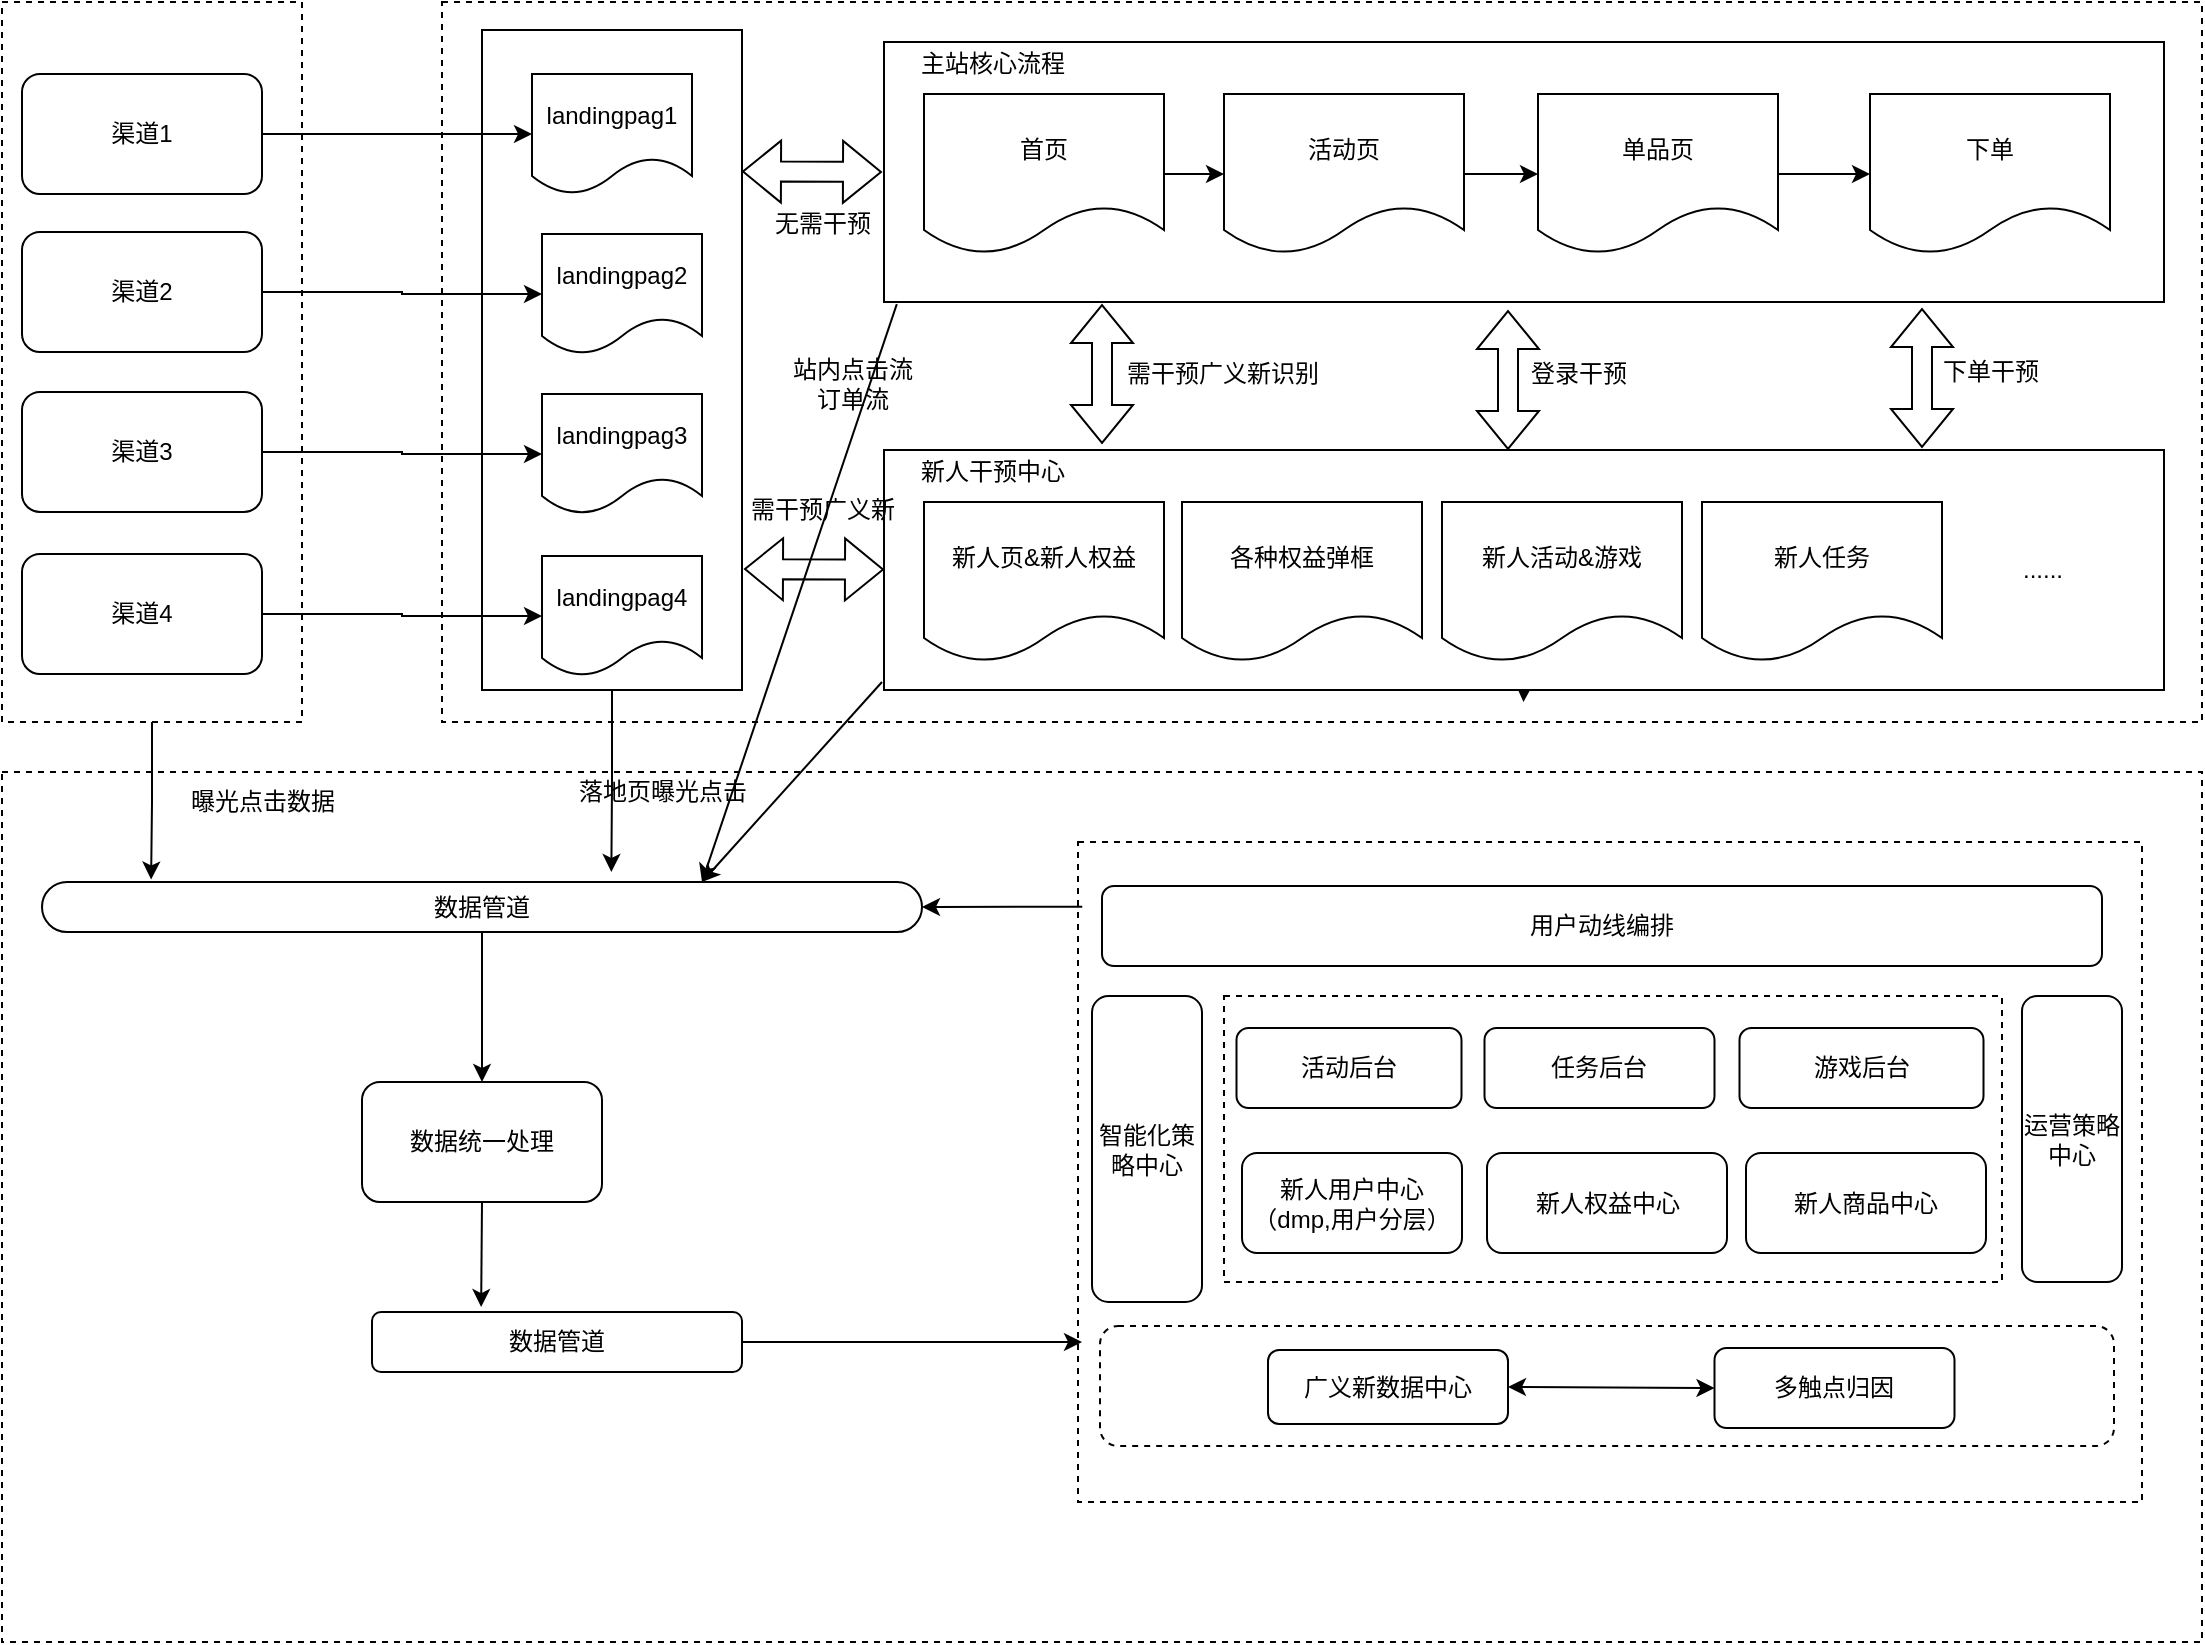 <mxfile version="20.4.0" type="github">
  <diagram id="0dBSCYIOzl0Dh5r4dUYV" name="Page-1">
    <mxGraphModel dx="1543" dy="920" grid="1" gridSize="10" guides="1" tooltips="1" connect="1" arrows="1" fold="1" page="1" pageScale="1" pageWidth="827" pageHeight="1169" math="0" shadow="0">
      <root>
        <mxCell id="0" />
        <mxCell id="1" parent="0" />
        <mxCell id="idBV6mfvMlumSGSyqYpo-84" value="" style="whiteSpace=wrap;html=1;dashed=1;" vertex="1" parent="1">
          <mxGeometry x="120" y="555" width="1100" height="435" as="geometry" />
        </mxCell>
        <mxCell id="idBV6mfvMlumSGSyqYpo-1" value="" style="whiteSpace=wrap;html=1;dashed=1;" vertex="1" parent="1">
          <mxGeometry x="340" y="170" width="880" height="360" as="geometry" />
        </mxCell>
        <mxCell id="idBV6mfvMlumSGSyqYpo-52" value="" style="edgeStyle=orthogonalEdgeStyle;rounded=0;orthogonalLoop=1;jettySize=auto;html=1;entryX=0.124;entryY=-0.05;entryDx=0;entryDy=0;entryPerimeter=0;" edge="1" parent="1" source="idBV6mfvMlumSGSyqYpo-2" target="idBV6mfvMlumSGSyqYpo-41">
          <mxGeometry relative="1" as="geometry" />
        </mxCell>
        <mxCell id="idBV6mfvMlumSGSyqYpo-2" value="" style="rounded=0;whiteSpace=wrap;html=1;dashed=1;" vertex="1" parent="1">
          <mxGeometry x="120" y="170" width="150" height="360" as="geometry" />
        </mxCell>
        <mxCell id="idBV6mfvMlumSGSyqYpo-55" value="" style="edgeStyle=orthogonalEdgeStyle;rounded=0;orthogonalLoop=1;jettySize=auto;html=1;entryX=0.647;entryY=-0.2;entryDx=0;entryDy=0;entryPerimeter=0;" edge="1" parent="1" source="idBV6mfvMlumSGSyqYpo-24" target="idBV6mfvMlumSGSyqYpo-41">
          <mxGeometry relative="1" as="geometry" />
        </mxCell>
        <mxCell id="idBV6mfvMlumSGSyqYpo-24" value="" style="rounded=0;whiteSpace=wrap;html=1;" vertex="1" parent="1">
          <mxGeometry x="360" y="184" width="130" height="330" as="geometry" />
        </mxCell>
        <mxCell id="idBV6mfvMlumSGSyqYpo-50" value="" style="edgeStyle=orthogonalEdgeStyle;rounded=0;orthogonalLoop=1;jettySize=auto;html=1;entryX=0;entryY=0.5;entryDx=0;entryDy=0;" edge="1" parent="1" source="idBV6mfvMlumSGSyqYpo-4" target="idBV6mfvMlumSGSyqYpo-9">
          <mxGeometry relative="1" as="geometry" />
        </mxCell>
        <mxCell id="idBV6mfvMlumSGSyqYpo-4" value="渠道1" style="rounded=1;whiteSpace=wrap;html=1;" vertex="1" parent="1">
          <mxGeometry x="130" y="206" width="120" height="60" as="geometry" />
        </mxCell>
        <mxCell id="idBV6mfvMlumSGSyqYpo-45" value="" style="edgeStyle=orthogonalEdgeStyle;rounded=0;orthogonalLoop=1;jettySize=auto;html=1;entryX=0;entryY=0.5;entryDx=0;entryDy=0;" edge="1" parent="1" source="idBV6mfvMlumSGSyqYpo-6" target="idBV6mfvMlumSGSyqYpo-12">
          <mxGeometry relative="1" as="geometry">
            <mxPoint x="350" y="360" as="targetPoint" />
          </mxGeometry>
        </mxCell>
        <mxCell id="idBV6mfvMlumSGSyqYpo-6" value="渠道4" style="rounded=1;whiteSpace=wrap;html=1;" vertex="1" parent="1">
          <mxGeometry x="130" y="446" width="120" height="60" as="geometry" />
        </mxCell>
        <mxCell id="idBV6mfvMlumSGSyqYpo-47" value="" style="edgeStyle=orthogonalEdgeStyle;rounded=0;orthogonalLoop=1;jettySize=auto;html=1;entryX=0;entryY=0.5;entryDx=0;entryDy=0;" edge="1" parent="1" source="idBV6mfvMlumSGSyqYpo-7" target="idBV6mfvMlumSGSyqYpo-11">
          <mxGeometry relative="1" as="geometry" />
        </mxCell>
        <mxCell id="idBV6mfvMlumSGSyqYpo-7" value="渠道3" style="rounded=1;whiteSpace=wrap;html=1;" vertex="1" parent="1">
          <mxGeometry x="130" y="365" width="120" height="60" as="geometry" />
        </mxCell>
        <mxCell id="idBV6mfvMlumSGSyqYpo-49" value="" style="edgeStyle=orthogonalEdgeStyle;rounded=0;orthogonalLoop=1;jettySize=auto;html=1;entryX=0;entryY=0.5;entryDx=0;entryDy=0;" edge="1" parent="1" source="idBV6mfvMlumSGSyqYpo-8" target="idBV6mfvMlumSGSyqYpo-10">
          <mxGeometry relative="1" as="geometry" />
        </mxCell>
        <mxCell id="idBV6mfvMlumSGSyqYpo-8" value="渠道2" style="rounded=1;whiteSpace=wrap;html=1;" vertex="1" parent="1">
          <mxGeometry x="130" y="285" width="120" height="60" as="geometry" />
        </mxCell>
        <mxCell id="idBV6mfvMlumSGSyqYpo-9" value="landingpag1" style="shape=document;whiteSpace=wrap;html=1;boundedLbl=1;" vertex="1" parent="1">
          <mxGeometry x="385" y="206" width="80" height="60" as="geometry" />
        </mxCell>
        <mxCell id="idBV6mfvMlumSGSyqYpo-10" value="landingpag2" style="shape=document;whiteSpace=wrap;html=1;boundedLbl=1;" vertex="1" parent="1">
          <mxGeometry x="390" y="286" width="80" height="60" as="geometry" />
        </mxCell>
        <mxCell id="idBV6mfvMlumSGSyqYpo-11" value="landingpag3" style="shape=document;whiteSpace=wrap;html=1;boundedLbl=1;" vertex="1" parent="1">
          <mxGeometry x="390" y="366" width="80" height="60" as="geometry" />
        </mxCell>
        <mxCell id="idBV6mfvMlumSGSyqYpo-23" value="" style="rounded=0;whiteSpace=wrap;html=1;" vertex="1" parent="1">
          <mxGeometry x="561" y="190" width="640" height="130" as="geometry" />
        </mxCell>
        <mxCell id="idBV6mfvMlumSGSyqYpo-12" value="landingpag4" style="shape=document;whiteSpace=wrap;html=1;boundedLbl=1;" vertex="1" parent="1">
          <mxGeometry x="390" y="447" width="80" height="60" as="geometry" />
        </mxCell>
        <mxCell id="idBV6mfvMlumSGSyqYpo-15" value="" style="edgeStyle=orthogonalEdgeStyle;rounded=0;orthogonalLoop=1;jettySize=auto;html=1;" edge="1" parent="1" source="idBV6mfvMlumSGSyqYpo-13" target="idBV6mfvMlumSGSyqYpo-14">
          <mxGeometry relative="1" as="geometry" />
        </mxCell>
        <mxCell id="idBV6mfvMlumSGSyqYpo-13" value="首页" style="shape=document;whiteSpace=wrap;html=1;boundedLbl=1;" vertex="1" parent="1">
          <mxGeometry x="581" y="216" width="120" height="80" as="geometry" />
        </mxCell>
        <mxCell id="idBV6mfvMlumSGSyqYpo-17" value="" style="edgeStyle=orthogonalEdgeStyle;rounded=0;orthogonalLoop=1;jettySize=auto;html=1;" edge="1" parent="1" source="idBV6mfvMlumSGSyqYpo-14" target="idBV6mfvMlumSGSyqYpo-16">
          <mxGeometry relative="1" as="geometry" />
        </mxCell>
        <mxCell id="idBV6mfvMlumSGSyqYpo-14" value="活动页" style="shape=document;whiteSpace=wrap;html=1;boundedLbl=1;" vertex="1" parent="1">
          <mxGeometry x="731" y="216" width="120" height="80" as="geometry" />
        </mxCell>
        <mxCell id="idBV6mfvMlumSGSyqYpo-22" value="" style="edgeStyle=orthogonalEdgeStyle;rounded=0;orthogonalLoop=1;jettySize=auto;html=1;" edge="1" parent="1" source="idBV6mfvMlumSGSyqYpo-16" target="idBV6mfvMlumSGSyqYpo-20">
          <mxGeometry relative="1" as="geometry" />
        </mxCell>
        <mxCell id="idBV6mfvMlumSGSyqYpo-16" value="单品页" style="shape=document;whiteSpace=wrap;html=1;boundedLbl=1;" vertex="1" parent="1">
          <mxGeometry x="888" y="216" width="120" height="80" as="geometry" />
        </mxCell>
        <mxCell id="idBV6mfvMlumSGSyqYpo-20" value="下单" style="shape=document;whiteSpace=wrap;html=1;boundedLbl=1;" vertex="1" parent="1">
          <mxGeometry x="1054" y="216" width="120" height="80" as="geometry" />
        </mxCell>
        <mxCell id="idBV6mfvMlumSGSyqYpo-94" style="edgeStyle=orthogonalEdgeStyle;rounded=0;orthogonalLoop=1;jettySize=auto;html=1;exitX=0.5;exitY=1;exitDx=0;exitDy=0;" edge="1" parent="1" source="idBV6mfvMlumSGSyqYpo-25">
          <mxGeometry relative="1" as="geometry">
            <mxPoint x="880.75" y="520" as="targetPoint" />
          </mxGeometry>
        </mxCell>
        <mxCell id="idBV6mfvMlumSGSyqYpo-25" value="" style="rounded=0;whiteSpace=wrap;html=1;" vertex="1" parent="1">
          <mxGeometry x="561" y="394" width="640" height="120" as="geometry" />
        </mxCell>
        <mxCell id="idBV6mfvMlumSGSyqYpo-26" value="新人页&amp;amp;新人权益" style="shape=document;whiteSpace=wrap;html=1;boundedLbl=1;" vertex="1" parent="1">
          <mxGeometry x="581" y="420" width="120" height="80" as="geometry" />
        </mxCell>
        <mxCell id="idBV6mfvMlumSGSyqYpo-27" value="各种权益弹框" style="shape=document;whiteSpace=wrap;html=1;boundedLbl=1;" vertex="1" parent="1">
          <mxGeometry x="710" y="420" width="120" height="80" as="geometry" />
        </mxCell>
        <mxCell id="idBV6mfvMlumSGSyqYpo-28" value="新人活动&amp;amp;游戏" style="shape=document;whiteSpace=wrap;html=1;boundedLbl=1;" vertex="1" parent="1">
          <mxGeometry x="840" y="420" width="120" height="80" as="geometry" />
        </mxCell>
        <mxCell id="idBV6mfvMlumSGSyqYpo-29" value="新人任务" style="shape=document;whiteSpace=wrap;html=1;boundedLbl=1;" vertex="1" parent="1">
          <mxGeometry x="970" y="420" width="120" height="80" as="geometry" />
        </mxCell>
        <mxCell id="idBV6mfvMlumSGSyqYpo-31" value="......" style="text;html=1;align=center;verticalAlign=middle;resizable=0;points=[];autosize=1;strokeColor=none;fillColor=none;" vertex="1" parent="1">
          <mxGeometry x="1120" y="439" width="40" height="30" as="geometry" />
        </mxCell>
        <mxCell id="idBV6mfvMlumSGSyqYpo-32" value="" style="shape=flexArrow;endArrow=classic;startArrow=classic;html=1;rounded=0;" edge="1" parent="1">
          <mxGeometry width="100" height="100" relative="1" as="geometry">
            <mxPoint x="670" y="321" as="sourcePoint" />
            <mxPoint x="670" y="391" as="targetPoint" />
          </mxGeometry>
        </mxCell>
        <mxCell id="idBV6mfvMlumSGSyqYpo-33" value="" style="shape=flexArrow;endArrow=classic;startArrow=classic;html=1;rounded=0;" edge="1" parent="1">
          <mxGeometry width="100" height="100" relative="1" as="geometry">
            <mxPoint x="873" y="324.0" as="sourcePoint" />
            <mxPoint x="873" y="394" as="targetPoint" />
          </mxGeometry>
        </mxCell>
        <mxCell id="idBV6mfvMlumSGSyqYpo-34" value="" style="shape=flexArrow;endArrow=classic;startArrow=classic;html=1;rounded=0;" edge="1" parent="1">
          <mxGeometry width="100" height="100" relative="1" as="geometry">
            <mxPoint x="1080" y="323.0" as="sourcePoint" />
            <mxPoint x="1080" y="393" as="targetPoint" />
          </mxGeometry>
        </mxCell>
        <mxCell id="idBV6mfvMlumSGSyqYpo-35" value="登录干预" style="text;html=1;align=center;verticalAlign=middle;resizable=0;points=[];autosize=1;strokeColor=none;fillColor=none;" vertex="1" parent="1">
          <mxGeometry x="873" y="341" width="70" height="30" as="geometry" />
        </mxCell>
        <mxCell id="idBV6mfvMlumSGSyqYpo-36" value="下单干预" style="text;html=1;align=center;verticalAlign=middle;resizable=0;points=[];autosize=1;strokeColor=none;fillColor=none;" vertex="1" parent="1">
          <mxGeometry x="1079" y="340" width="70" height="30" as="geometry" />
        </mxCell>
        <mxCell id="idBV6mfvMlumSGSyqYpo-37" value="需干预广义新识别" style="text;html=1;align=center;verticalAlign=middle;resizable=0;points=[];autosize=1;strokeColor=none;fillColor=none;" vertex="1" parent="1">
          <mxGeometry x="670" y="341" width="120" height="30" as="geometry" />
        </mxCell>
        <mxCell id="idBV6mfvMlumSGSyqYpo-38" value="" style="shape=flexArrow;endArrow=classic;startArrow=classic;html=1;rounded=0;" edge="1" parent="1">
          <mxGeometry width="100" height="100" relative="1" as="geometry">
            <mxPoint x="490" y="254.74" as="sourcePoint" />
            <mxPoint x="560" y="255" as="targetPoint" />
          </mxGeometry>
        </mxCell>
        <mxCell id="idBV6mfvMlumSGSyqYpo-39" value="" style="shape=flexArrow;endArrow=classic;startArrow=classic;html=1;rounded=0;" edge="1" parent="1">
          <mxGeometry width="100" height="100" relative="1" as="geometry">
            <mxPoint x="491" y="453.54" as="sourcePoint" />
            <mxPoint x="561" y="453.8" as="targetPoint" />
          </mxGeometry>
        </mxCell>
        <mxCell id="idBV6mfvMlumSGSyqYpo-41" value="数据管道" style="rounded=1;whiteSpace=wrap;html=1;arcSize=50;" vertex="1" parent="1">
          <mxGeometry x="140" y="610" width="440" height="25" as="geometry" />
        </mxCell>
        <mxCell id="idBV6mfvMlumSGSyqYpo-42" value="需干预广义新" style="text;html=1;align=center;verticalAlign=middle;resizable=0;points=[];autosize=1;strokeColor=none;fillColor=none;" vertex="1" parent="1">
          <mxGeometry x="480" y="409" width="100" height="30" as="geometry" />
        </mxCell>
        <mxCell id="idBV6mfvMlumSGSyqYpo-43" value="无需干预" style="text;html=1;align=center;verticalAlign=middle;resizable=0;points=[];autosize=1;strokeColor=none;fillColor=none;" vertex="1" parent="1">
          <mxGeometry x="495" y="266" width="70" height="30" as="geometry" />
        </mxCell>
        <mxCell id="idBV6mfvMlumSGSyqYpo-51" value="" style="endArrow=classic;html=1;rounded=0;" edge="1" parent="1">
          <mxGeometry width="50" height="50" relative="1" as="geometry">
            <mxPoint x="560" y="510" as="sourcePoint" />
            <mxPoint x="470" y="610" as="targetPoint" />
          </mxGeometry>
        </mxCell>
        <mxCell id="idBV6mfvMlumSGSyqYpo-54" value="曝光点击数据" style="text;html=1;align=center;verticalAlign=middle;resizable=0;points=[];autosize=1;strokeColor=none;fillColor=none;" vertex="1" parent="1">
          <mxGeometry x="200" y="555" width="100" height="30" as="geometry" />
        </mxCell>
        <mxCell id="idBV6mfvMlumSGSyqYpo-56" value="落地页曝光点击" style="text;html=1;align=center;verticalAlign=middle;resizable=0;points=[];autosize=1;strokeColor=none;fillColor=none;" vertex="1" parent="1">
          <mxGeometry x="395" y="550" width="110" height="30" as="geometry" />
        </mxCell>
        <mxCell id="idBV6mfvMlumSGSyqYpo-57" value="" style="endArrow=classic;html=1;rounded=0;exitX=0.01;exitY=1.008;exitDx=0;exitDy=0;exitPerimeter=0;entryX=0.75;entryY=0;entryDx=0;entryDy=0;" edge="1" parent="1" source="idBV6mfvMlumSGSyqYpo-23" target="idBV6mfvMlumSGSyqYpo-41">
          <mxGeometry width="50" height="50" relative="1" as="geometry">
            <mxPoint x="570" y="400" as="sourcePoint" />
            <mxPoint x="510" y="600" as="targetPoint" />
          </mxGeometry>
        </mxCell>
        <mxCell id="idBV6mfvMlumSGSyqYpo-58" value="站内点击流&lt;br&gt;订单流" style="text;html=1;align=center;verticalAlign=middle;resizable=0;points=[];autosize=1;strokeColor=none;fillColor=none;" vertex="1" parent="1">
          <mxGeometry x="505" y="341" width="80" height="40" as="geometry" />
        </mxCell>
        <mxCell id="idBV6mfvMlumSGSyqYpo-60" value="" style="endArrow=classic;html=1;rounded=0;exitX=0.5;exitY=1;exitDx=0;exitDy=0;entryX=0.295;entryY=-0.083;entryDx=0;entryDy=0;entryPerimeter=0;" edge="1" parent="1" source="idBV6mfvMlumSGSyqYpo-61" target="idBV6mfvMlumSGSyqYpo-68">
          <mxGeometry width="50" height="50" relative="1" as="geometry">
            <mxPoint x="385.18" y="837.48" as="sourcePoint" />
            <mxPoint x="499.5" y="830" as="targetPoint" />
          </mxGeometry>
        </mxCell>
        <mxCell id="idBV6mfvMlumSGSyqYpo-61" value="数据统一处理" style="rounded=1;whiteSpace=wrap;html=1;" vertex="1" parent="1">
          <mxGeometry x="300" y="710" width="120" height="60" as="geometry" />
        </mxCell>
        <mxCell id="idBV6mfvMlumSGSyqYpo-67" value="" style="endArrow=classic;html=1;rounded=0;entryX=0.5;entryY=0;entryDx=0;entryDy=0;exitX=0.5;exitY=1;exitDx=0;exitDy=0;" edge="1" parent="1" source="idBV6mfvMlumSGSyqYpo-41" target="idBV6mfvMlumSGSyqYpo-61">
          <mxGeometry width="50" height="50" relative="1" as="geometry">
            <mxPoint x="385" y="650" as="sourcePoint" />
            <mxPoint x="430" y="795" as="targetPoint" />
          </mxGeometry>
        </mxCell>
        <mxCell id="idBV6mfvMlumSGSyqYpo-68" value="数据管道" style="rounded=1;whiteSpace=wrap;html=1;" vertex="1" parent="1">
          <mxGeometry x="305" y="825" width="185" height="30" as="geometry" />
        </mxCell>
        <mxCell id="idBV6mfvMlumSGSyqYpo-101" value="" style="rounded=0;whiteSpace=wrap;html=1;dashed=1;" vertex="1" parent="1">
          <mxGeometry x="658" y="590" width="532" height="330" as="geometry" />
        </mxCell>
        <mxCell id="idBV6mfvMlumSGSyqYpo-113" value="" style="rounded=1;whiteSpace=wrap;html=1;dashed=1;" vertex="1" parent="1">
          <mxGeometry x="669" y="832" width="507" height="60" as="geometry" />
        </mxCell>
        <mxCell id="idBV6mfvMlumSGSyqYpo-71" value="广义新数据中心" style="rounded=1;whiteSpace=wrap;html=1;" vertex="1" parent="1">
          <mxGeometry x="753" y="844" width="120" height="37" as="geometry" />
        </mxCell>
        <mxCell id="idBV6mfvMlumSGSyqYpo-72" value="多触点归因" style="rounded=1;whiteSpace=wrap;html=1;" vertex="1" parent="1">
          <mxGeometry x="976.25" y="843" width="120" height="40" as="geometry" />
        </mxCell>
        <mxCell id="idBV6mfvMlumSGSyqYpo-74" value="智能化策略中心" style="rounded=1;whiteSpace=wrap;html=1;" vertex="1" parent="1">
          <mxGeometry x="665" y="667" width="55" height="153" as="geometry" />
        </mxCell>
        <mxCell id="idBV6mfvMlumSGSyqYpo-112" value="" style="rounded=0;whiteSpace=wrap;html=1;dashed=1;" vertex="1" parent="1">
          <mxGeometry x="731" y="667" width="389" height="143" as="geometry" />
        </mxCell>
        <mxCell id="idBV6mfvMlumSGSyqYpo-76" value="" style="endArrow=classic;startArrow=classic;html=1;rounded=0;entryX=0;entryY=0.5;entryDx=0;entryDy=0;exitX=1;exitY=0.5;exitDx=0;exitDy=0;" edge="1" parent="1" source="idBV6mfvMlumSGSyqYpo-71" target="idBV6mfvMlumSGSyqYpo-72">
          <mxGeometry width="50" height="50" relative="1" as="geometry">
            <mxPoint x="781" y="900" as="sourcePoint" />
            <mxPoint x="876" y="815" as="targetPoint" />
          </mxGeometry>
        </mxCell>
        <mxCell id="idBV6mfvMlumSGSyqYpo-80" value="活动后台" style="rounded=1;whiteSpace=wrap;html=1;" vertex="1" parent="1">
          <mxGeometry x="737.25" y="683" width="112.5" height="40" as="geometry" />
        </mxCell>
        <mxCell id="idBV6mfvMlumSGSyqYpo-86" value="&lt;span style=&quot;&quot;&gt;新人干预中心&lt;/span&gt;" style="text;html=1;align=center;verticalAlign=middle;resizable=0;points=[];autosize=1;strokeColor=none;fillColor=none;" vertex="1" parent="1">
          <mxGeometry x="565" y="390" width="100" height="30" as="geometry" />
        </mxCell>
        <mxCell id="idBV6mfvMlumSGSyqYpo-87" value="主站核心流程" style="text;html=1;align=center;verticalAlign=middle;resizable=0;points=[];autosize=1;strokeColor=none;fillColor=none;" vertex="1" parent="1">
          <mxGeometry x="565" y="186" width="100" height="30" as="geometry" />
        </mxCell>
        <mxCell id="idBV6mfvMlumSGSyqYpo-92" value="运营策略中心" style="rounded=1;whiteSpace=wrap;html=1;" vertex="1" parent="1">
          <mxGeometry x="1130" y="667" width="50" height="143" as="geometry" />
        </mxCell>
        <mxCell id="idBV6mfvMlumSGSyqYpo-95" value="新人用户中心&lt;br&gt;（dmp,用户分层）" style="rounded=1;whiteSpace=wrap;html=1;" vertex="1" parent="1">
          <mxGeometry x="740" y="745.5" width="110" height="50" as="geometry" />
        </mxCell>
        <mxCell id="idBV6mfvMlumSGSyqYpo-97" value="新人权益中心" style="rounded=1;whiteSpace=wrap;html=1;" vertex="1" parent="1">
          <mxGeometry x="862.5" y="745.5" width="120" height="50" as="geometry" />
        </mxCell>
        <mxCell id="idBV6mfvMlumSGSyqYpo-98" value="新人商品中心" style="rounded=1;whiteSpace=wrap;html=1;" vertex="1" parent="1">
          <mxGeometry x="992" y="745.5" width="120" height="50" as="geometry" />
        </mxCell>
        <mxCell id="idBV6mfvMlumSGSyqYpo-102" value="任务后台" style="rounded=1;whiteSpace=wrap;html=1;" vertex="1" parent="1">
          <mxGeometry x="861.25" y="683" width="115" height="40" as="geometry" />
        </mxCell>
        <mxCell id="idBV6mfvMlumSGSyqYpo-103" value="游戏后台" style="rounded=1;whiteSpace=wrap;html=1;" vertex="1" parent="1">
          <mxGeometry x="988.75" y="683" width="122" height="40" as="geometry" />
        </mxCell>
        <mxCell id="idBV6mfvMlumSGSyqYpo-104" value="用户动线编排" style="rounded=1;whiteSpace=wrap;html=1;" vertex="1" parent="1">
          <mxGeometry x="670" y="612" width="500" height="40" as="geometry" />
        </mxCell>
        <mxCell id="idBV6mfvMlumSGSyqYpo-107" value="" style="endArrow=classic;html=1;rounded=0;" edge="1" parent="1">
          <mxGeometry width="50" height="50" relative="1" as="geometry">
            <mxPoint x="490" y="840" as="sourcePoint" />
            <mxPoint x="660" y="840" as="targetPoint" />
          </mxGeometry>
        </mxCell>
        <mxCell id="idBV6mfvMlumSGSyqYpo-111" value="" style="endArrow=classic;html=1;rounded=0;entryX=1;entryY=0.5;entryDx=0;entryDy=0;exitX=0.004;exitY=0.098;exitDx=0;exitDy=0;exitPerimeter=0;" edge="1" parent="1" source="idBV6mfvMlumSGSyqYpo-101" target="idBV6mfvMlumSGSyqYpo-41">
          <mxGeometry width="50" height="50" relative="1" as="geometry">
            <mxPoint x="630" y="640" as="sourcePoint" />
            <mxPoint x="680" y="590" as="targetPoint" />
          </mxGeometry>
        </mxCell>
      </root>
    </mxGraphModel>
  </diagram>
</mxfile>
